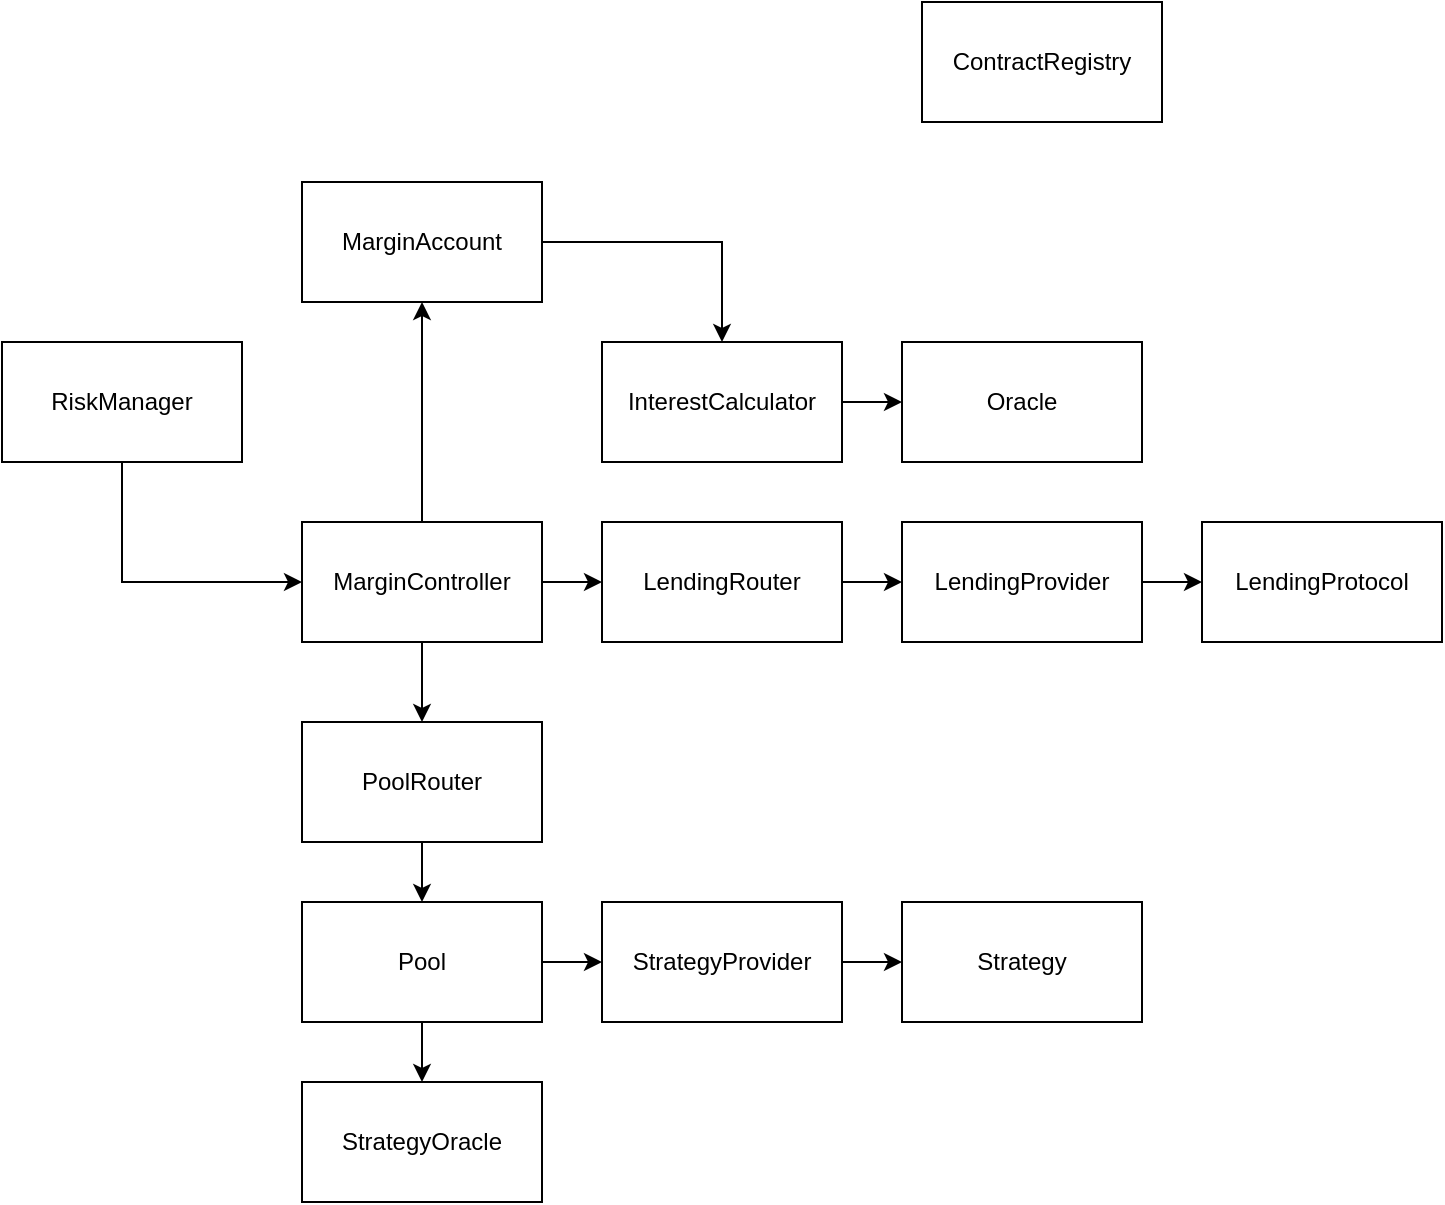 <mxfile version="15.5.4" type="device"><diagram name="Page-1" id="52a04d89-c75d-2922-d76d-85b35f80e030"><mxGraphModel dx="1929" dy="1104" grid="1" gridSize="10" guides="1" tooltips="1" connect="1" arrows="1" fold="1" page="1" pageScale="1" pageWidth="1100" pageHeight="850" background="none" math="0" shadow="0"><root><mxCell id="0"/><mxCell id="1" parent="0"/><mxCell id="1fdf3b25b50cf41e-42" style="edgeStyle=none;html=1;labelBackgroundColor=none;startFill=0;startSize=8;endFill=1;endSize=8;fontFamily=Verdana;fontSize=12;" parent="1" target="1fdf3b25b50cf41e-25" edge="1"><mxGeometry relative="1" as="geometry"><mxPoint x="120" y="440" as="sourcePoint"/></mxGeometry></mxCell><mxCell id="QQnbMLpZ93MSJPsR9M9I-1" value="LendingProtocol" style="rounded=0;whiteSpace=wrap;html=1;" vertex="1" parent="1"><mxGeometry x="810" y="330" width="120" height="60" as="geometry"/></mxCell><mxCell id="QQnbMLpZ93MSJPsR9M9I-21" style="edgeStyle=orthogonalEdgeStyle;rounded=0;orthogonalLoop=1;jettySize=auto;html=1;" edge="1" parent="1" source="QQnbMLpZ93MSJPsR9M9I-2" target="QQnbMLpZ93MSJPsR9M9I-1"><mxGeometry relative="1" as="geometry"/></mxCell><mxCell id="QQnbMLpZ93MSJPsR9M9I-2" value="LendingProvider" style="rounded=0;whiteSpace=wrap;html=1;" vertex="1" parent="1"><mxGeometry x="660" y="330" width="120" height="60" as="geometry"/></mxCell><mxCell id="QQnbMLpZ93MSJPsR9M9I-22" style="edgeStyle=orthogonalEdgeStyle;rounded=0;orthogonalLoop=1;jettySize=auto;html=1;entryX=0;entryY=0.5;entryDx=0;entryDy=0;" edge="1" parent="1" source="QQnbMLpZ93MSJPsR9M9I-3" target="QQnbMLpZ93MSJPsR9M9I-2"><mxGeometry relative="1" as="geometry"/></mxCell><mxCell id="QQnbMLpZ93MSJPsR9M9I-3" value="LendingRouter" style="rounded=0;whiteSpace=wrap;html=1;" vertex="1" parent="1"><mxGeometry x="510" y="330" width="120" height="60" as="geometry"/></mxCell><mxCell id="QQnbMLpZ93MSJPsR9M9I-26" style="edgeStyle=orthogonalEdgeStyle;rounded=0;orthogonalLoop=1;jettySize=auto;html=1;entryX=0;entryY=0.5;entryDx=0;entryDy=0;" edge="1" parent="1" source="QQnbMLpZ93MSJPsR9M9I-8" target="QQnbMLpZ93MSJPsR9M9I-13"><mxGeometry relative="1" as="geometry"/></mxCell><mxCell id="QQnbMLpZ93MSJPsR9M9I-8" value="InterestCalculator" style="rounded=0;whiteSpace=wrap;html=1;" vertex="1" parent="1"><mxGeometry x="510" y="240" width="120" height="60" as="geometry"/></mxCell><mxCell id="QQnbMLpZ93MSJPsR9M9I-31" style="edgeStyle=orthogonalEdgeStyle;rounded=0;orthogonalLoop=1;jettySize=auto;html=1;entryX=0;entryY=0.5;entryDx=0;entryDy=0;exitX=0.5;exitY=1;exitDx=0;exitDy=0;" edge="1" parent="1" source="QQnbMLpZ93MSJPsR9M9I-9" target="QQnbMLpZ93MSJPsR9M9I-11"><mxGeometry relative="1" as="geometry"/></mxCell><mxCell id="QQnbMLpZ93MSJPsR9M9I-9" value="RiskManager" style="rounded=0;whiteSpace=wrap;html=1;" vertex="1" parent="1"><mxGeometry x="210" y="240" width="120" height="60" as="geometry"/></mxCell><mxCell id="QQnbMLpZ93MSJPsR9M9I-28" style="edgeStyle=orthogonalEdgeStyle;rounded=0;orthogonalLoop=1;jettySize=auto;html=1;entryX=0.5;entryY=1;entryDx=0;entryDy=0;" edge="1" parent="1" source="QQnbMLpZ93MSJPsR9M9I-11" target="QQnbMLpZ93MSJPsR9M9I-20"><mxGeometry relative="1" as="geometry"/></mxCell><mxCell id="QQnbMLpZ93MSJPsR9M9I-33" style="edgeStyle=orthogonalEdgeStyle;rounded=0;orthogonalLoop=1;jettySize=auto;html=1;entryX=0.5;entryY=0;entryDx=0;entryDy=0;" edge="1" parent="1" source="QQnbMLpZ93MSJPsR9M9I-11" target="QQnbMLpZ93MSJPsR9M9I-15"><mxGeometry relative="1" as="geometry"/></mxCell><mxCell id="QQnbMLpZ93MSJPsR9M9I-38" style="edgeStyle=orthogonalEdgeStyle;rounded=0;orthogonalLoop=1;jettySize=auto;html=1;entryX=0;entryY=0.5;entryDx=0;entryDy=0;" edge="1" parent="1" source="QQnbMLpZ93MSJPsR9M9I-11" target="QQnbMLpZ93MSJPsR9M9I-3"><mxGeometry relative="1" as="geometry"/></mxCell><mxCell id="QQnbMLpZ93MSJPsR9M9I-11" value="MarginController" style="rounded=0;whiteSpace=wrap;html=1;" vertex="1" parent="1"><mxGeometry x="360" y="330" width="120" height="60" as="geometry"/></mxCell><mxCell id="QQnbMLpZ93MSJPsR9M9I-13" value="Oracle" style="rounded=0;whiteSpace=wrap;html=1;" vertex="1" parent="1"><mxGeometry x="660" y="240" width="120" height="60" as="geometry"/></mxCell><mxCell id="QQnbMLpZ93MSJPsR9M9I-34" style="edgeStyle=orthogonalEdgeStyle;rounded=0;orthogonalLoop=1;jettySize=auto;html=1;entryX=0.5;entryY=0;entryDx=0;entryDy=0;" edge="1" parent="1" source="QQnbMLpZ93MSJPsR9M9I-15" target="QQnbMLpZ93MSJPsR9M9I-16"><mxGeometry relative="1" as="geometry"/></mxCell><mxCell id="QQnbMLpZ93MSJPsR9M9I-15" value="PoolRouter" style="rounded=0;whiteSpace=wrap;html=1;" vertex="1" parent="1"><mxGeometry x="360" y="430" width="120" height="60" as="geometry"/></mxCell><mxCell id="QQnbMLpZ93MSJPsR9M9I-35" style="edgeStyle=orthogonalEdgeStyle;rounded=0;orthogonalLoop=1;jettySize=auto;html=1;" edge="1" parent="1" source="QQnbMLpZ93MSJPsR9M9I-16" target="QQnbMLpZ93MSJPsR9M9I-19"><mxGeometry relative="1" as="geometry"/></mxCell><mxCell id="QQnbMLpZ93MSJPsR9M9I-36" style="edgeStyle=orthogonalEdgeStyle;rounded=0;orthogonalLoop=1;jettySize=auto;html=1;entryX=0;entryY=0.5;entryDx=0;entryDy=0;" edge="1" parent="1" source="QQnbMLpZ93MSJPsR9M9I-16" target="QQnbMLpZ93MSJPsR9M9I-17"><mxGeometry relative="1" as="geometry"/></mxCell><mxCell id="QQnbMLpZ93MSJPsR9M9I-16" value="Pool" style="rounded=0;whiteSpace=wrap;html=1;" vertex="1" parent="1"><mxGeometry x="360" y="520" width="120" height="60" as="geometry"/></mxCell><mxCell id="QQnbMLpZ93MSJPsR9M9I-37" style="edgeStyle=orthogonalEdgeStyle;rounded=0;orthogonalLoop=1;jettySize=auto;html=1;entryX=0;entryY=0.5;entryDx=0;entryDy=0;" edge="1" parent="1" source="QQnbMLpZ93MSJPsR9M9I-17" target="QQnbMLpZ93MSJPsR9M9I-18"><mxGeometry relative="1" as="geometry"/></mxCell><mxCell id="QQnbMLpZ93MSJPsR9M9I-17" value="StrategyProvider" style="rounded=0;whiteSpace=wrap;html=1;" vertex="1" parent="1"><mxGeometry x="510" y="520" width="120" height="60" as="geometry"/></mxCell><mxCell id="QQnbMLpZ93MSJPsR9M9I-18" value="Strategy" style="rounded=0;whiteSpace=wrap;html=1;" vertex="1" parent="1"><mxGeometry x="660" y="520" width="120" height="60" as="geometry"/></mxCell><mxCell id="QQnbMLpZ93MSJPsR9M9I-19" value="StrategyOracle" style="rounded=0;whiteSpace=wrap;html=1;" vertex="1" parent="1"><mxGeometry x="360" y="610" width="120" height="60" as="geometry"/></mxCell><mxCell id="QQnbMLpZ93MSJPsR9M9I-23" style="edgeStyle=orthogonalEdgeStyle;rounded=0;orthogonalLoop=1;jettySize=auto;html=1;entryX=0.5;entryY=0;entryDx=0;entryDy=0;" edge="1" parent="1" source="QQnbMLpZ93MSJPsR9M9I-20" target="QQnbMLpZ93MSJPsR9M9I-8"><mxGeometry relative="1" as="geometry"/></mxCell><mxCell id="QQnbMLpZ93MSJPsR9M9I-20" value="MarginAccount" style="rounded=0;whiteSpace=wrap;html=1;" vertex="1" parent="1"><mxGeometry x="360" y="160" width="120" height="60" as="geometry"/></mxCell><mxCell id="QQnbMLpZ93MSJPsR9M9I-32" value="ContractRegistry" style="rounded=0;whiteSpace=wrap;html=1;" vertex="1" parent="1"><mxGeometry x="670" y="70" width="120" height="60" as="geometry"/></mxCell></root></mxGraphModel></diagram></mxfile>